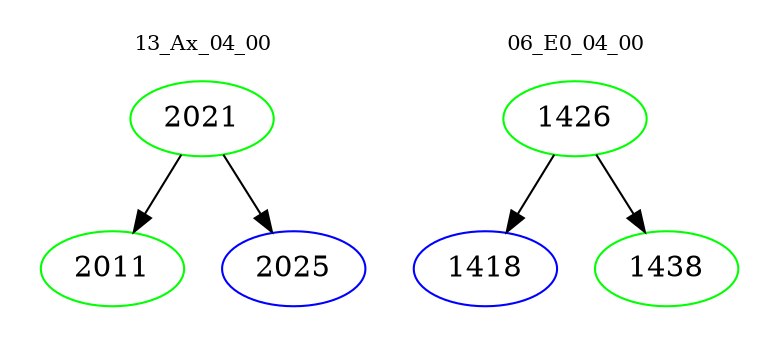 digraph{
subgraph cluster_0 {
color = white
label = "13_Ax_04_00";
fontsize=10;
T0_2021 [label="2021", color="green"]
T0_2021 -> T0_2011 [color="black"]
T0_2011 [label="2011", color="green"]
T0_2021 -> T0_2025 [color="black"]
T0_2025 [label="2025", color="blue"]
}
subgraph cluster_1 {
color = white
label = "06_E0_04_00";
fontsize=10;
T1_1426 [label="1426", color="green"]
T1_1426 -> T1_1418 [color="black"]
T1_1418 [label="1418", color="blue"]
T1_1426 -> T1_1438 [color="black"]
T1_1438 [label="1438", color="green"]
}
}
